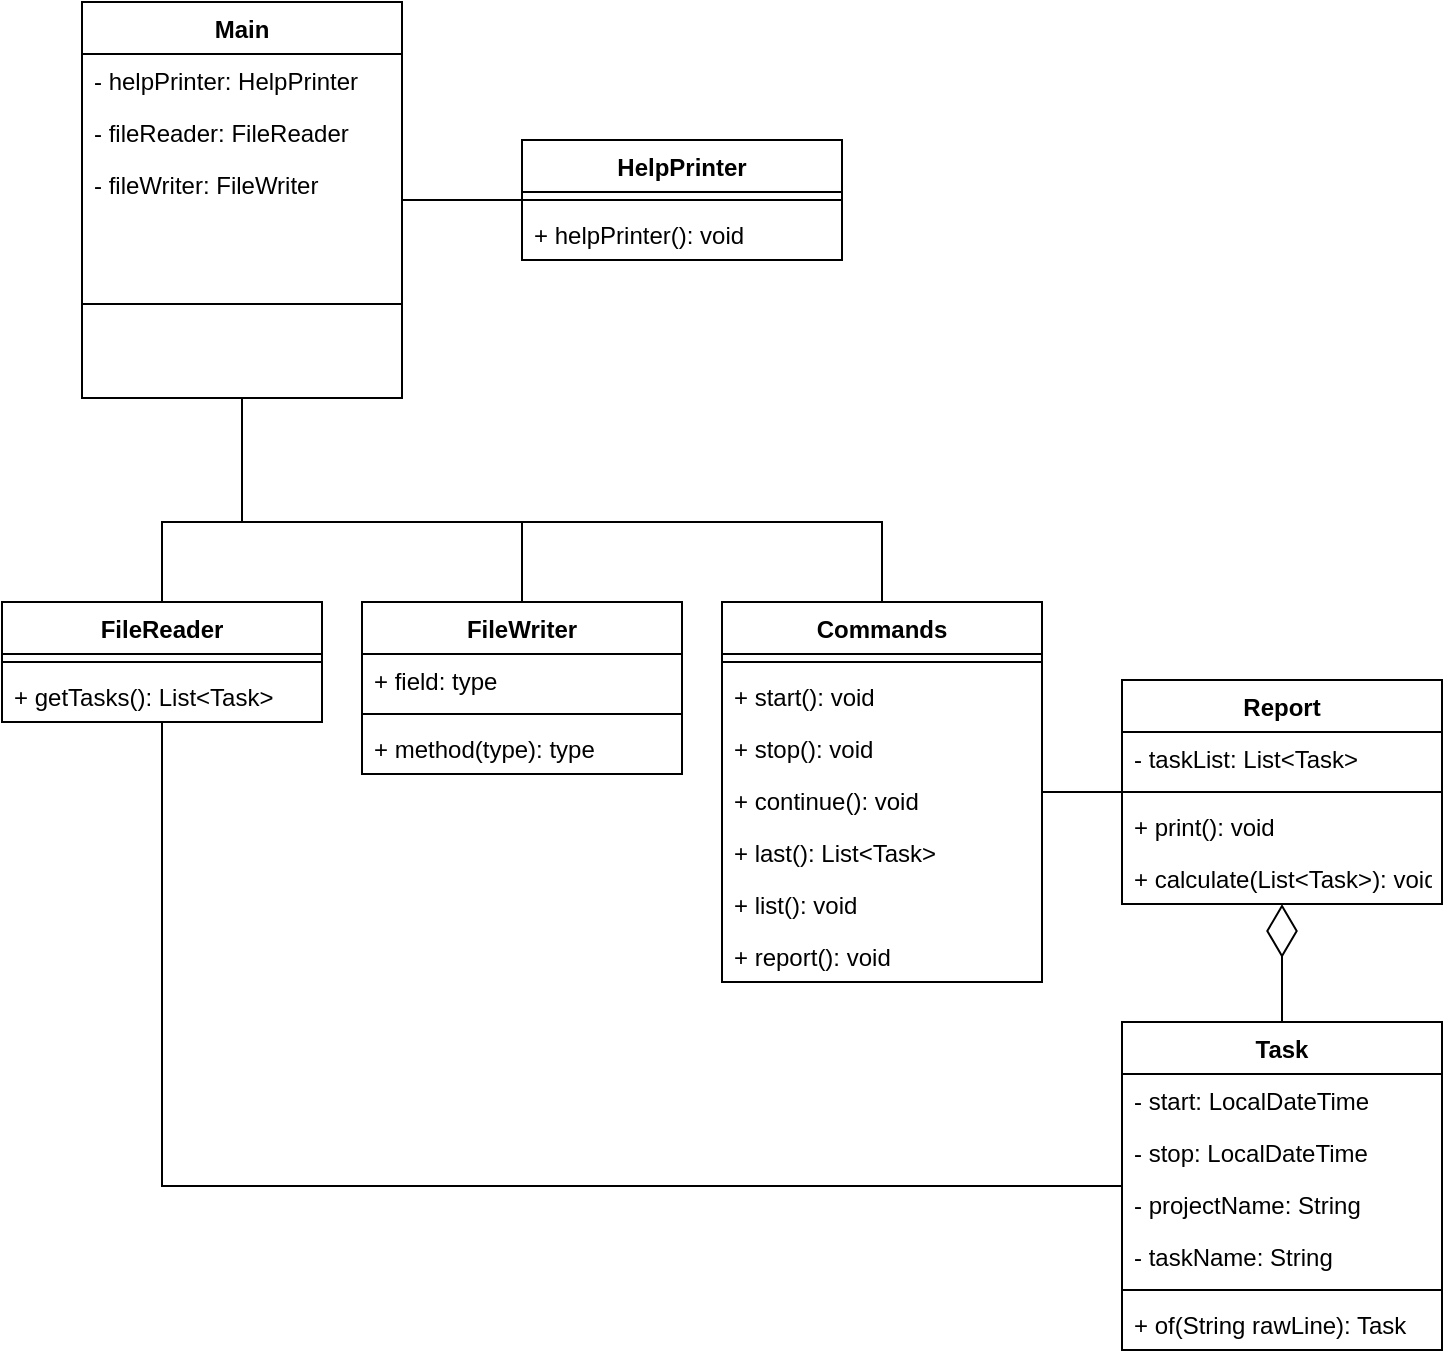 <mxfile version="20.6.0" type="device"><diagram id="C5RBs43oDa-KdzZeNtuy" name="Page-1"><mxGraphModel dx="1422" dy="863" grid="1" gridSize="10" guides="1" tooltips="1" connect="1" arrows="1" fold="1" page="1" pageScale="1" pageWidth="827" pageHeight="1169" math="0" shadow="0"><root><mxCell id="WIyWlLk6GJQsqaUBKTNV-0"/><mxCell id="WIyWlLk6GJQsqaUBKTNV-1" parent="WIyWlLk6GJQsqaUBKTNV-0"/><mxCell id="b3RxLAi6O52PKR-RBOKU-1" value="HelpPrinter" style="swimlane;fontStyle=1;align=center;verticalAlign=top;childLayout=stackLayout;horizontal=1;startSize=26;horizontalStack=0;resizeParent=1;resizeParentMax=0;resizeLast=0;collapsible=1;marginBottom=0;" vertex="1" parent="WIyWlLk6GJQsqaUBKTNV-1"><mxGeometry x="340" y="109" width="160" height="60" as="geometry"/></mxCell><mxCell id="b3RxLAi6O52PKR-RBOKU-3" value="" style="line;strokeWidth=1;fillColor=none;align=left;verticalAlign=middle;spacingTop=-1;spacingLeft=3;spacingRight=3;rotatable=0;labelPosition=right;points=[];portConstraint=eastwest;strokeColor=inherit;" vertex="1" parent="b3RxLAi6O52PKR-RBOKU-1"><mxGeometry y="26" width="160" height="8" as="geometry"/></mxCell><mxCell id="b3RxLAi6O52PKR-RBOKU-4" value="+ helpPrinter(): void" style="text;strokeColor=none;fillColor=none;align=left;verticalAlign=top;spacingLeft=4;spacingRight=4;overflow=hidden;rotatable=0;points=[[0,0.5],[1,0.5]];portConstraint=eastwest;" vertex="1" parent="b3RxLAi6O52PKR-RBOKU-1"><mxGeometry y="34" width="160" height="26" as="geometry"/></mxCell><mxCell id="b3RxLAi6O52PKR-RBOKU-6" value="FileReader" style="swimlane;fontStyle=1;align=center;verticalAlign=top;childLayout=stackLayout;horizontal=1;startSize=26;horizontalStack=0;resizeParent=1;resizeParentMax=0;resizeLast=0;collapsible=1;marginBottom=0;" vertex="1" parent="WIyWlLk6GJQsqaUBKTNV-1"><mxGeometry x="80" y="340" width="160" height="60" as="geometry"/></mxCell><mxCell id="b3RxLAi6O52PKR-RBOKU-8" value="" style="line;strokeWidth=1;fillColor=none;align=left;verticalAlign=middle;spacingTop=-1;spacingLeft=3;spacingRight=3;rotatable=0;labelPosition=right;points=[];portConstraint=eastwest;strokeColor=inherit;" vertex="1" parent="b3RxLAi6O52PKR-RBOKU-6"><mxGeometry y="26" width="160" height="8" as="geometry"/></mxCell><mxCell id="b3RxLAi6O52PKR-RBOKU-9" value="+ getTasks(): List&lt;Task&gt;" style="text;strokeColor=none;fillColor=none;align=left;verticalAlign=top;spacingLeft=4;spacingRight=4;overflow=hidden;rotatable=0;points=[[0,0.5],[1,0.5]];portConstraint=eastwest;" vertex="1" parent="b3RxLAi6O52PKR-RBOKU-6"><mxGeometry y="34" width="160" height="26" as="geometry"/></mxCell><mxCell id="b3RxLAi6O52PKR-RBOKU-10" value="Main" style="swimlane;fontStyle=1;align=center;verticalAlign=top;childLayout=stackLayout;horizontal=1;startSize=26;horizontalStack=0;resizeParent=1;resizeParentMax=0;resizeLast=0;collapsible=1;marginBottom=0;" vertex="1" parent="WIyWlLk6GJQsqaUBKTNV-1"><mxGeometry x="120" y="40" width="160" height="198" as="geometry"/></mxCell><mxCell id="b3RxLAi6O52PKR-RBOKU-13" value="- helpPrinter: HelpPrinter" style="text;strokeColor=none;fillColor=none;align=left;verticalAlign=top;spacingLeft=4;spacingRight=4;overflow=hidden;rotatable=0;points=[[0,0.5],[1,0.5]];portConstraint=eastwest;" vertex="1" parent="b3RxLAi6O52PKR-RBOKU-10"><mxGeometry y="26" width="160" height="26" as="geometry"/></mxCell><mxCell id="b3RxLAi6O52PKR-RBOKU-22" value="- fileReader: FileReader" style="text;strokeColor=none;fillColor=none;align=left;verticalAlign=top;spacingLeft=4;spacingRight=4;overflow=hidden;rotatable=0;points=[[0,0.5],[1,0.5]];portConstraint=eastwest;" vertex="1" parent="b3RxLAi6O52PKR-RBOKU-10"><mxGeometry y="52" width="160" height="26" as="geometry"/></mxCell><mxCell id="b3RxLAi6O52PKR-RBOKU-29" value="- fileWriter: FileWriter" style="text;strokeColor=none;fillColor=none;align=left;verticalAlign=top;spacingLeft=4;spacingRight=4;overflow=hidden;rotatable=0;points=[[0,0.5],[1,0.5]];portConstraint=eastwest;" vertex="1" parent="b3RxLAi6O52PKR-RBOKU-10"><mxGeometry y="78" width="160" height="26" as="geometry"/></mxCell><mxCell id="b3RxLAi6O52PKR-RBOKU-11" value="" style="line;strokeWidth=1;fillColor=none;align=left;verticalAlign=middle;spacingTop=-1;spacingLeft=3;spacingRight=3;rotatable=0;labelPosition=right;points=[];portConstraint=eastwest;strokeColor=inherit;" vertex="1" parent="b3RxLAi6O52PKR-RBOKU-10"><mxGeometry y="104" width="160" height="94" as="geometry"/></mxCell><mxCell id="b3RxLAi6O52PKR-RBOKU-14" value="Task" style="swimlane;fontStyle=1;align=center;verticalAlign=top;childLayout=stackLayout;horizontal=1;startSize=26;horizontalStack=0;resizeParent=1;resizeParentMax=0;resizeLast=0;collapsible=1;marginBottom=0;" vertex="1" parent="WIyWlLk6GJQsqaUBKTNV-1"><mxGeometry x="640" y="550" width="160" height="164" as="geometry"/></mxCell><mxCell id="b3RxLAi6O52PKR-RBOKU-15" value="- start: LocalDateTime&#xA;" style="text;strokeColor=none;fillColor=none;align=left;verticalAlign=top;spacingLeft=4;spacingRight=4;overflow=hidden;rotatable=0;points=[[0,0.5],[1,0.5]];portConstraint=eastwest;" vertex="1" parent="b3RxLAi6O52PKR-RBOKU-14"><mxGeometry y="26" width="160" height="26" as="geometry"/></mxCell><mxCell id="b3RxLAi6O52PKR-RBOKU-31" value="- stop: LocalDateTime&#xA;" style="text;strokeColor=none;fillColor=none;align=left;verticalAlign=top;spacingLeft=4;spacingRight=4;overflow=hidden;rotatable=0;points=[[0,0.5],[1,0.5]];portConstraint=eastwest;" vertex="1" parent="b3RxLAi6O52PKR-RBOKU-14"><mxGeometry y="52" width="160" height="26" as="geometry"/></mxCell><mxCell id="b3RxLAi6O52PKR-RBOKU-32" value="- projectName: String&#xA;" style="text;strokeColor=none;fillColor=none;align=left;verticalAlign=top;spacingLeft=4;spacingRight=4;overflow=hidden;rotatable=0;points=[[0,0.5],[1,0.5]];portConstraint=eastwest;" vertex="1" parent="b3RxLAi6O52PKR-RBOKU-14"><mxGeometry y="78" width="160" height="26" as="geometry"/></mxCell><mxCell id="b3RxLAi6O52PKR-RBOKU-30" value="- taskName: String&#xA;" style="text;strokeColor=none;fillColor=none;align=left;verticalAlign=top;spacingLeft=4;spacingRight=4;overflow=hidden;rotatable=0;points=[[0,0.5],[1,0.5]];portConstraint=eastwest;" vertex="1" parent="b3RxLAi6O52PKR-RBOKU-14"><mxGeometry y="104" width="160" height="26" as="geometry"/></mxCell><mxCell id="b3RxLAi6O52PKR-RBOKU-16" value="" style="line;strokeWidth=1;fillColor=none;align=left;verticalAlign=middle;spacingTop=-1;spacingLeft=3;spacingRight=3;rotatable=0;labelPosition=right;points=[];portConstraint=eastwest;strokeColor=inherit;" vertex="1" parent="b3RxLAi6O52PKR-RBOKU-14"><mxGeometry y="130" width="160" height="8" as="geometry"/></mxCell><mxCell id="b3RxLAi6O52PKR-RBOKU-17" value="+ of(String rawLine): Task" style="text;strokeColor=none;fillColor=none;align=left;verticalAlign=top;spacingLeft=4;spacingRight=4;overflow=hidden;rotatable=0;points=[[0,0.5],[1,0.5]];portConstraint=eastwest;" vertex="1" parent="b3RxLAi6O52PKR-RBOKU-14"><mxGeometry y="138" width="160" height="26" as="geometry"/></mxCell><mxCell id="b3RxLAi6O52PKR-RBOKU-18" value="Report" style="swimlane;fontStyle=1;align=center;verticalAlign=top;childLayout=stackLayout;horizontal=1;startSize=26;horizontalStack=0;resizeParent=1;resizeParentMax=0;resizeLast=0;collapsible=1;marginBottom=0;" vertex="1" parent="WIyWlLk6GJQsqaUBKTNV-1"><mxGeometry x="640" y="379" width="160" height="112" as="geometry"/></mxCell><mxCell id="b3RxLAi6O52PKR-RBOKU-19" value="- taskList: List&lt;Task&gt;" style="text;strokeColor=none;fillColor=none;align=left;verticalAlign=top;spacingLeft=4;spacingRight=4;overflow=hidden;rotatable=0;points=[[0,0.5],[1,0.5]];portConstraint=eastwest;" vertex="1" parent="b3RxLAi6O52PKR-RBOKU-18"><mxGeometry y="26" width="160" height="26" as="geometry"/></mxCell><mxCell id="b3RxLAi6O52PKR-RBOKU-20" value="" style="line;strokeWidth=1;fillColor=none;align=left;verticalAlign=middle;spacingTop=-1;spacingLeft=3;spacingRight=3;rotatable=0;labelPosition=right;points=[];portConstraint=eastwest;strokeColor=inherit;" vertex="1" parent="b3RxLAi6O52PKR-RBOKU-18"><mxGeometry y="52" width="160" height="8" as="geometry"/></mxCell><mxCell id="b3RxLAi6O52PKR-RBOKU-21" value="+ print(): void" style="text;strokeColor=none;fillColor=none;align=left;verticalAlign=top;spacingLeft=4;spacingRight=4;overflow=hidden;rotatable=0;points=[[0,0.5],[1,0.5]];portConstraint=eastwest;" vertex="1" parent="b3RxLAi6O52PKR-RBOKU-18"><mxGeometry y="60" width="160" height="26" as="geometry"/></mxCell><mxCell id="b3RxLAi6O52PKR-RBOKU-23" value="+ calculate(List&lt;Task&gt;): void" style="text;strokeColor=none;fillColor=none;align=left;verticalAlign=top;spacingLeft=4;spacingRight=4;overflow=hidden;rotatable=0;points=[[0,0.5],[1,0.5]];portConstraint=eastwest;" vertex="1" parent="b3RxLAi6O52PKR-RBOKU-18"><mxGeometry y="86" width="160" height="26" as="geometry"/></mxCell><mxCell id="b3RxLAi6O52PKR-RBOKU-24" value="FileWriter" style="swimlane;fontStyle=1;align=center;verticalAlign=top;childLayout=stackLayout;horizontal=1;startSize=26;horizontalStack=0;resizeParent=1;resizeParentMax=0;resizeLast=0;collapsible=1;marginBottom=0;" vertex="1" parent="WIyWlLk6GJQsqaUBKTNV-1"><mxGeometry x="260" y="340" width="160" height="86" as="geometry"/></mxCell><mxCell id="b3RxLAi6O52PKR-RBOKU-25" value="+ field: type" style="text;strokeColor=none;fillColor=none;align=left;verticalAlign=top;spacingLeft=4;spacingRight=4;overflow=hidden;rotatable=0;points=[[0,0.5],[1,0.5]];portConstraint=eastwest;" vertex="1" parent="b3RxLAi6O52PKR-RBOKU-24"><mxGeometry y="26" width="160" height="26" as="geometry"/></mxCell><mxCell id="b3RxLAi6O52PKR-RBOKU-26" value="" style="line;strokeWidth=1;fillColor=none;align=left;verticalAlign=middle;spacingTop=-1;spacingLeft=3;spacingRight=3;rotatable=0;labelPosition=right;points=[];portConstraint=eastwest;strokeColor=inherit;" vertex="1" parent="b3RxLAi6O52PKR-RBOKU-24"><mxGeometry y="52" width="160" height="8" as="geometry"/></mxCell><mxCell id="b3RxLAi6O52PKR-RBOKU-27" value="+ method(type): type" style="text;strokeColor=none;fillColor=none;align=left;verticalAlign=top;spacingLeft=4;spacingRight=4;overflow=hidden;rotatable=0;points=[[0,0.5],[1,0.5]];portConstraint=eastwest;" vertex="1" parent="b3RxLAi6O52PKR-RBOKU-24"><mxGeometry y="60" width="160" height="26" as="geometry"/></mxCell><mxCell id="b3RxLAi6O52PKR-RBOKU-28" value="" style="endArrow=diamondThin;endFill=0;endSize=24;html=1;rounded=0;entryX=0.5;entryY=1;entryDx=0;entryDy=0;exitX=0.5;exitY=0;exitDx=0;exitDy=0;" edge="1" parent="WIyWlLk6GJQsqaUBKTNV-1" source="b3RxLAi6O52PKR-RBOKU-14" target="b3RxLAi6O52PKR-RBOKU-18"><mxGeometry width="160" relative="1" as="geometry"><mxPoint x="920" y="670" as="sourcePoint"/><mxPoint x="1080" y="670" as="targetPoint"/></mxGeometry></mxCell><mxCell id="b3RxLAi6O52PKR-RBOKU-34" value="" style="endArrow=none;html=1;rounded=0;" edge="1" parent="WIyWlLk6GJQsqaUBKTNV-1" source="b3RxLAi6O52PKR-RBOKU-10" target="b3RxLAi6O52PKR-RBOKU-1"><mxGeometry width="50" height="50" relative="1" as="geometry"><mxPoint x="200" y="330" as="sourcePoint"/><mxPoint x="250" y="280" as="targetPoint"/></mxGeometry></mxCell><mxCell id="b3RxLAi6O52PKR-RBOKU-35" value="" style="endArrow=none;html=1;rounded=0;edgeStyle=orthogonalEdgeStyle;" edge="1" parent="WIyWlLk6GJQsqaUBKTNV-1" source="b3RxLAi6O52PKR-RBOKU-10" target="b3RxLAi6O52PKR-RBOKU-6"><mxGeometry width="50" height="50" relative="1" as="geometry"><mxPoint x="200" y="330" as="sourcePoint"/><mxPoint x="250" y="280" as="targetPoint"/><Array as="points"><mxPoint x="200" y="300"/><mxPoint x="160" y="300"/></Array></mxGeometry></mxCell><mxCell id="b3RxLAi6O52PKR-RBOKU-36" value="" style="endArrow=none;html=1;rounded=0;edgeStyle=orthogonalEdgeStyle;" edge="1" parent="WIyWlLk6GJQsqaUBKTNV-1" source="b3RxLAi6O52PKR-RBOKU-24" target="b3RxLAi6O52PKR-RBOKU-10"><mxGeometry width="50" height="50" relative="1" as="geometry"><mxPoint x="200" y="330" as="sourcePoint"/><mxPoint x="250" y="280" as="targetPoint"/><Array as="points"><mxPoint x="340" y="300"/><mxPoint x="200" y="300"/></Array></mxGeometry></mxCell><mxCell id="b3RxLAi6O52PKR-RBOKU-37" value="Commands" style="swimlane;fontStyle=1;align=center;verticalAlign=top;childLayout=stackLayout;horizontal=1;startSize=26;horizontalStack=0;resizeParent=1;resizeParentMax=0;resizeLast=0;collapsible=1;marginBottom=0;" vertex="1" parent="WIyWlLk6GJQsqaUBKTNV-1"><mxGeometry x="440" y="340" width="160" height="190" as="geometry"/></mxCell><mxCell id="b3RxLAi6O52PKR-RBOKU-39" value="" style="line;strokeWidth=1;fillColor=none;align=left;verticalAlign=middle;spacingTop=-1;spacingLeft=3;spacingRight=3;rotatable=0;labelPosition=right;points=[];portConstraint=eastwest;strokeColor=inherit;" vertex="1" parent="b3RxLAi6O52PKR-RBOKU-37"><mxGeometry y="26" width="160" height="8" as="geometry"/></mxCell><mxCell id="b3RxLAi6O52PKR-RBOKU-40" value="+ start(): void&#xA;" style="text;strokeColor=none;fillColor=none;align=left;verticalAlign=top;spacingLeft=4;spacingRight=4;overflow=hidden;rotatable=0;points=[[0,0.5],[1,0.5]];portConstraint=eastwest;" vertex="1" parent="b3RxLAi6O52PKR-RBOKU-37"><mxGeometry y="34" width="160" height="26" as="geometry"/></mxCell><mxCell id="b3RxLAi6O52PKR-RBOKU-41" value="+ stop(): void&#xA;" style="text;strokeColor=none;fillColor=none;align=left;verticalAlign=top;spacingLeft=4;spacingRight=4;overflow=hidden;rotatable=0;points=[[0,0.5],[1,0.5]];portConstraint=eastwest;" vertex="1" parent="b3RxLAi6O52PKR-RBOKU-37"><mxGeometry y="60" width="160" height="26" as="geometry"/></mxCell><mxCell id="b3RxLAi6O52PKR-RBOKU-42" value="+ continue(): void&#xA;" style="text;strokeColor=none;fillColor=none;align=left;verticalAlign=top;spacingLeft=4;spacingRight=4;overflow=hidden;rotatable=0;points=[[0,0.5],[1,0.5]];portConstraint=eastwest;" vertex="1" parent="b3RxLAi6O52PKR-RBOKU-37"><mxGeometry y="86" width="160" height="26" as="geometry"/></mxCell><mxCell id="b3RxLAi6O52PKR-RBOKU-43" value="+ last(): List&lt;Task&gt;&#xA;" style="text;strokeColor=none;fillColor=none;align=left;verticalAlign=top;spacingLeft=4;spacingRight=4;overflow=hidden;rotatable=0;points=[[0,0.5],[1,0.5]];portConstraint=eastwest;" vertex="1" parent="b3RxLAi6O52PKR-RBOKU-37"><mxGeometry y="112" width="160" height="26" as="geometry"/></mxCell><mxCell id="b3RxLAi6O52PKR-RBOKU-44" value="+ list(): void&#xA;" style="text;strokeColor=none;fillColor=none;align=left;verticalAlign=top;spacingLeft=4;spacingRight=4;overflow=hidden;rotatable=0;points=[[0,0.5],[1,0.5]];portConstraint=eastwest;" vertex="1" parent="b3RxLAi6O52PKR-RBOKU-37"><mxGeometry y="138" width="160" height="26" as="geometry"/></mxCell><mxCell id="b3RxLAi6O52PKR-RBOKU-45" value="+ report(): void&#xA;" style="text;strokeColor=none;fillColor=none;align=left;verticalAlign=top;spacingLeft=4;spacingRight=4;overflow=hidden;rotatable=0;points=[[0,0.5],[1,0.5]];portConstraint=eastwest;" vertex="1" parent="b3RxLAi6O52PKR-RBOKU-37"><mxGeometry y="164" width="160" height="26" as="geometry"/></mxCell><mxCell id="b3RxLAi6O52PKR-RBOKU-46" value="" style="endArrow=none;html=1;rounded=0;edgeStyle=orthogonalEdgeStyle;" edge="1" parent="WIyWlLk6GJQsqaUBKTNV-1" source="b3RxLAi6O52PKR-RBOKU-37" target="b3RxLAi6O52PKR-RBOKU-10"><mxGeometry width="50" height="50" relative="1" as="geometry"><mxPoint x="350" y="350" as="sourcePoint"/><mxPoint x="210" y="248" as="targetPoint"/><Array as="points"><mxPoint x="520" y="300"/><mxPoint x="200" y="300"/></Array></mxGeometry></mxCell><mxCell id="b3RxLAi6O52PKR-RBOKU-47" value="" style="endArrow=none;html=1;rounded=0;" edge="1" parent="WIyWlLk6GJQsqaUBKTNV-1" source="b3RxLAi6O52PKR-RBOKU-37" target="b3RxLAi6O52PKR-RBOKU-18"><mxGeometry width="50" height="50" relative="1" as="geometry"><mxPoint x="650" y="540" as="sourcePoint"/><mxPoint x="700" y="490" as="targetPoint"/></mxGeometry></mxCell><mxCell id="b3RxLAi6O52PKR-RBOKU-48" value="" style="endArrow=none;html=1;rounded=0;edgeStyle=orthogonalEdgeStyle;" edge="1" parent="WIyWlLk6GJQsqaUBKTNV-1" source="b3RxLAi6O52PKR-RBOKU-14" target="b3RxLAi6O52PKR-RBOKU-6"><mxGeometry width="50" height="50" relative="1" as="geometry"><mxPoint x="650" y="540" as="sourcePoint"/><mxPoint x="700" y="490" as="targetPoint"/></mxGeometry></mxCell></root></mxGraphModel></diagram></mxfile>